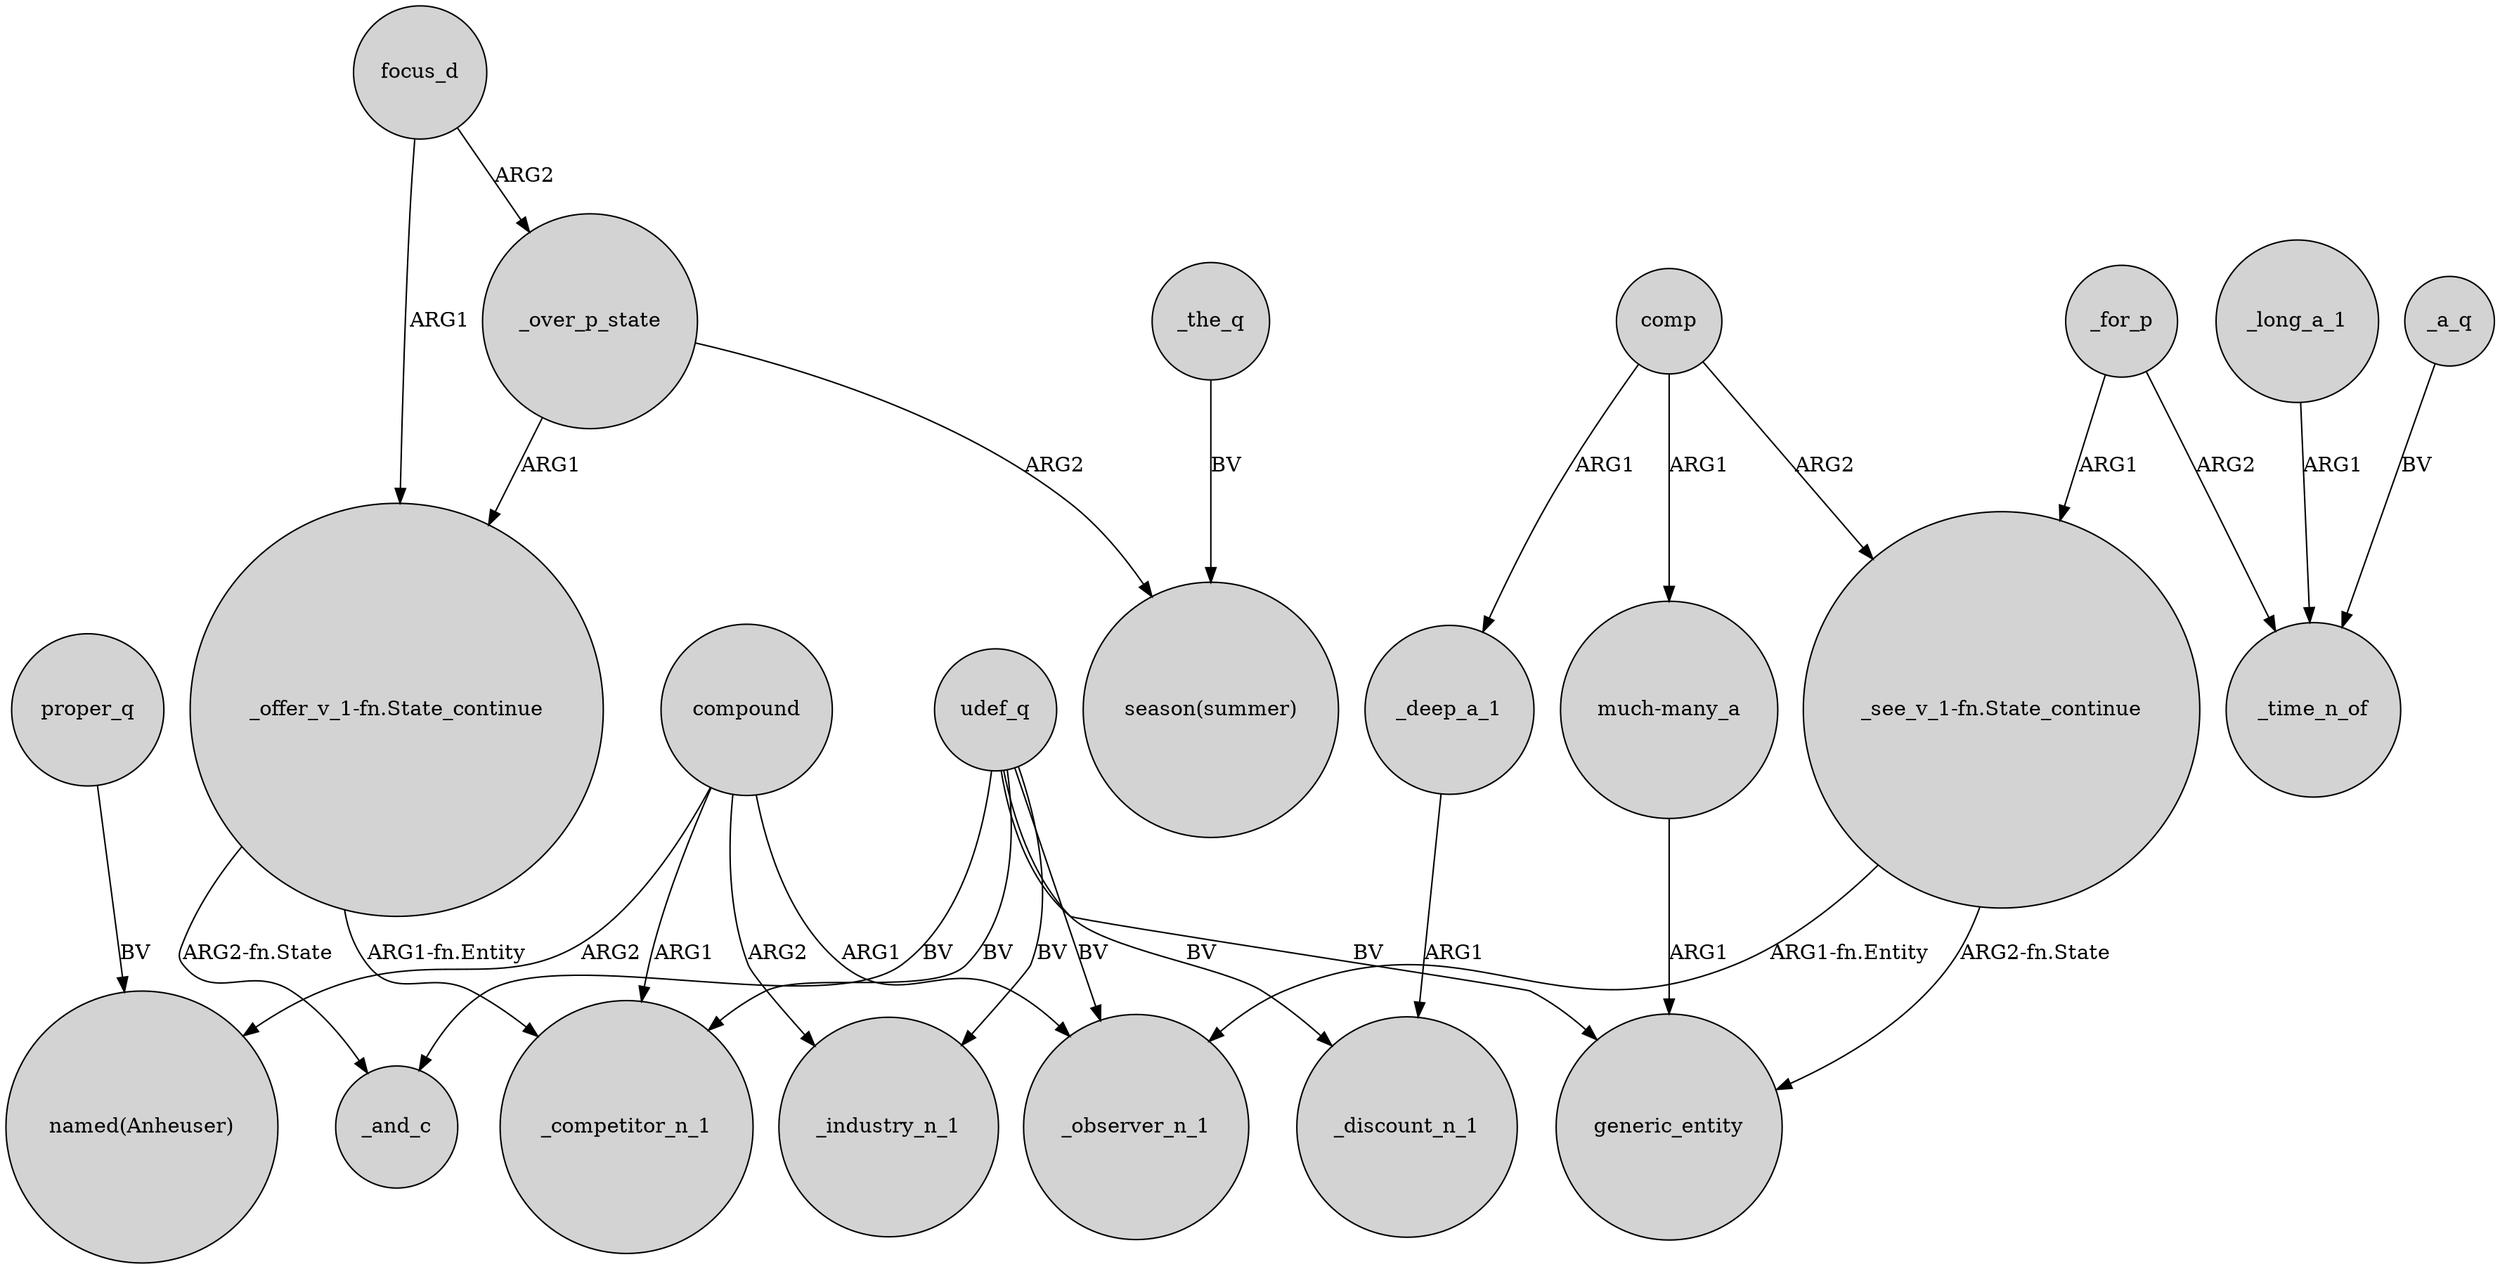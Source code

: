 digraph {
	node [shape=circle style=filled]
	"_offer_v_1-fn.State_continue" -> _competitor_n_1 [label="ARG1-fn.Entity"]
	compound -> _industry_n_1 [label=ARG2]
	udef_q -> _discount_n_1 [label=BV]
	comp -> "_see_v_1-fn.State_continue" [label=ARG2]
	udef_q -> _observer_n_1 [label=BV]
	_long_a_1 -> _time_n_of [label=ARG1]
	udef_q -> _and_c [label=BV]
	compound -> _observer_n_1 [label=ARG1]
	proper_q -> "named(Anheuser)" [label=BV]
	udef_q -> generic_entity [label=BV]
	_deep_a_1 -> _discount_n_1 [label=ARG1]
	comp -> _deep_a_1 [label=ARG1]
	_a_q -> _time_n_of [label=BV]
	_the_q -> "season(summer)" [label=BV]
	_for_p -> "_see_v_1-fn.State_continue" [label=ARG1]
	comp -> "much-many_a" [label=ARG1]
	"_see_v_1-fn.State_continue" -> _observer_n_1 [label="ARG1-fn.Entity"]
	compound -> "named(Anheuser)" [label=ARG2]
	_over_p_state -> "season(summer)" [label=ARG2]
	"much-many_a" -> generic_entity [label=ARG1]
	focus_d -> "_offer_v_1-fn.State_continue" [label=ARG1]
	"_offer_v_1-fn.State_continue" -> _and_c [label="ARG2-fn.State"]
	compound -> _competitor_n_1 [label=ARG1]
	"_see_v_1-fn.State_continue" -> generic_entity [label="ARG2-fn.State"]
	_for_p -> _time_n_of [label=ARG2]
	udef_q -> _industry_n_1 [label=BV]
	udef_q -> _competitor_n_1 [label=BV]
	_over_p_state -> "_offer_v_1-fn.State_continue" [label=ARG1]
	focus_d -> _over_p_state [label=ARG2]
}
